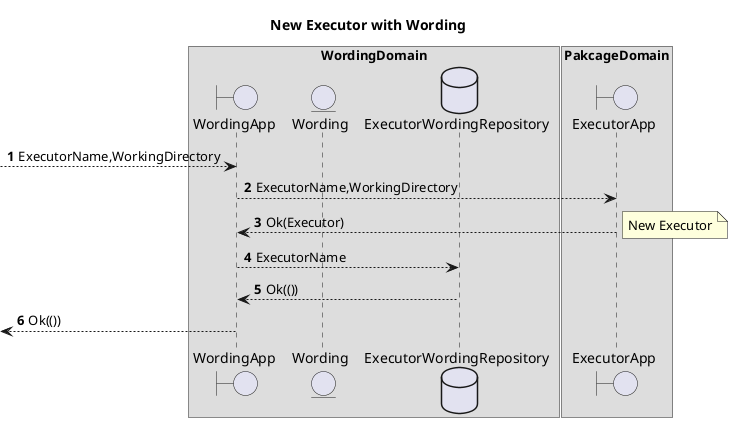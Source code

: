 @startuml
title New Executor with Wording
autonumber

boundary WordingApp
entity Wording
database ExecutorWordingRepository

boundary ExecutorApp

box WordingDomain
    participant WordingApp
    participant Wording
    participant ExecutorWordingRepository
end box

box PakcageDomain
    participant ExecutorApp
end box

--> WordingApp: ExecutorName,WorkingDirectory
WordingApp --> ExecutorApp : ExecutorName,WorkingDirectory
WordingApp <-- ExecutorApp : Ok(Executor)
note right: New Executor
WordingApp --> ExecutorWordingRepository : ExecutorName
WordingApp <-- ExecutorWordingRepository : Ok(())
<-- WordingApp: Ok(())

@enduml